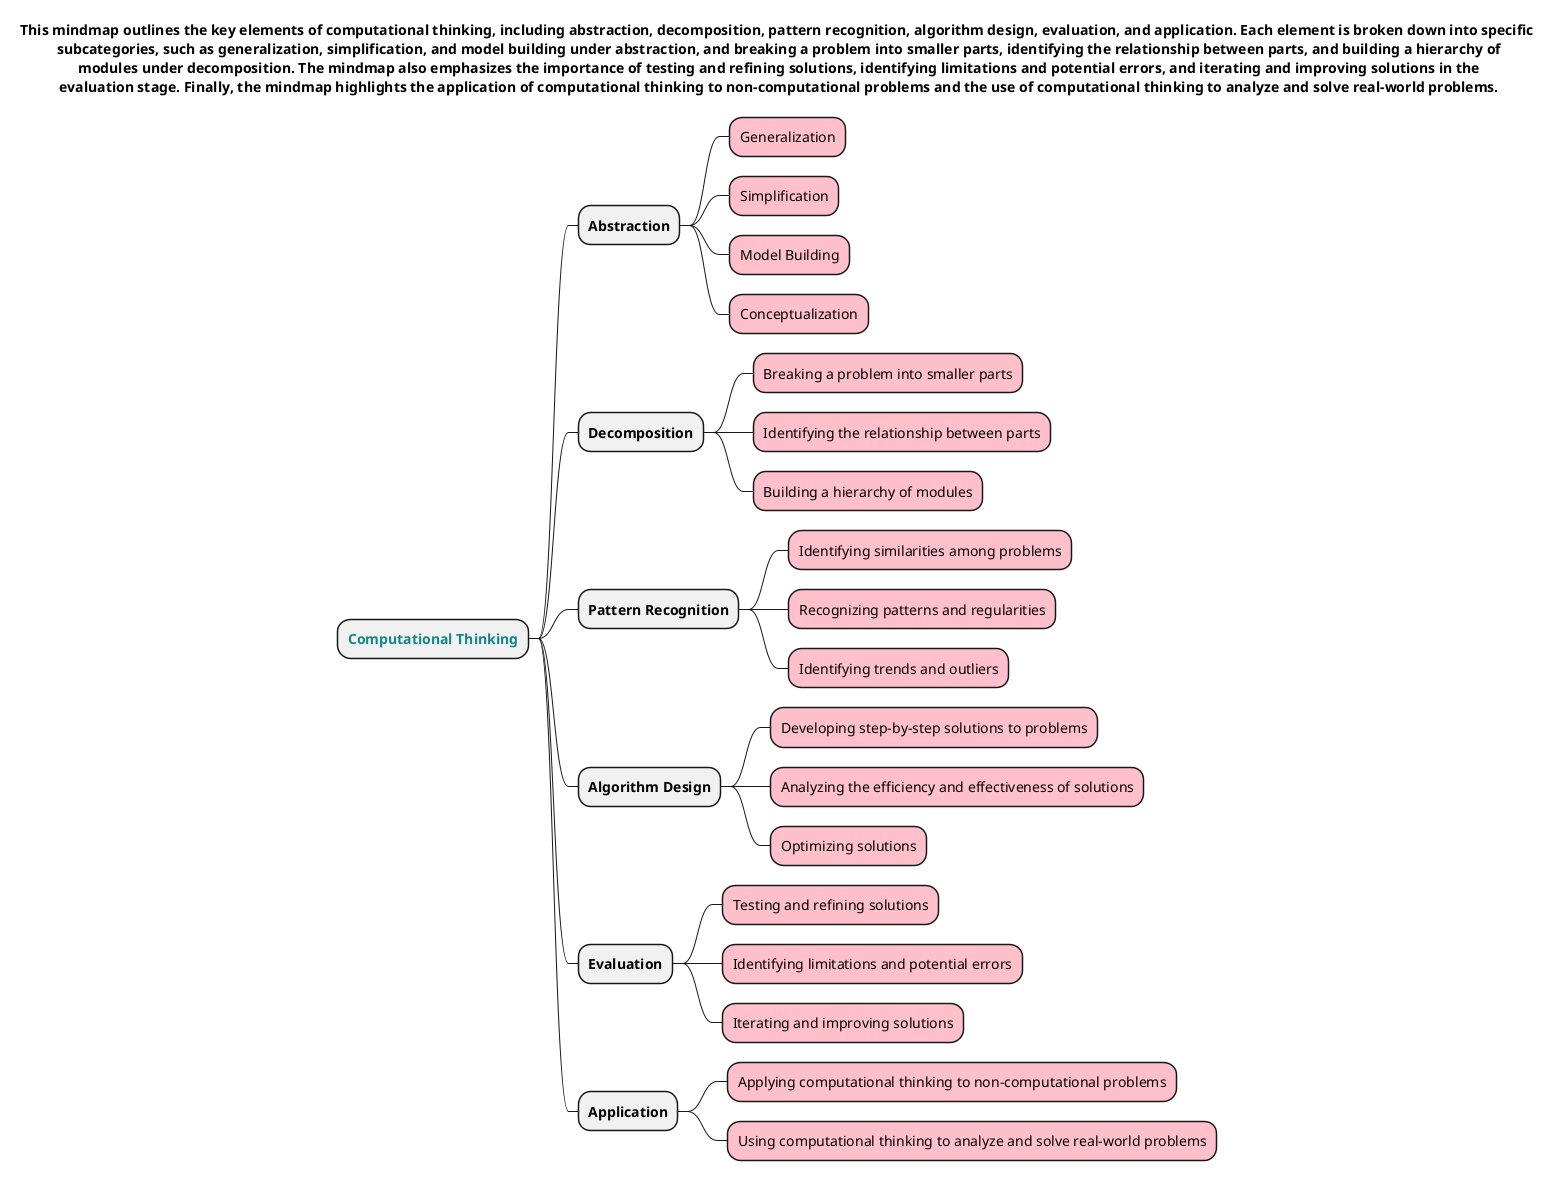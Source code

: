 @startmindmap
title This mindmap outlines the key elements of computational thinking, including abstraction, decomposition, pattern recognition, algorithm design, evaluation, and application. Each element is broken down into specific\n subcategories, such as generalization, simplification, and model building under abstraction, and breaking a problem into smaller parts, identifying the relationship between parts, and building a hierarchy of\n modules under decomposition. The mindmap also emphasizes the importance of testing and refining solutions, identifying limitations and potential errors, and iterating and improving solutions in the\n evaluation stage. Finally, the mindmap highlights the application of computational thinking to non-computational problems and the use of computational thinking to analyze and solve real-world problems.





* <color #118888>**Computational Thinking**</color>
** **Abstraction**
***[#pink] Generalization
***[#pink] Simplification
***[#pink] Model Building
***[#pink] Conceptualization
** **Decomposition**
***[#pink] Breaking a problem into smaller parts
***[#pink] Identifying the relationship between parts
***[#pink] Building a hierarchy of modules
** **Pattern Recognition**
***[#pink] Identifying similarities among problems
***[#pink] Recognizing patterns and regularities
***[#pink] Identifying trends and outliers
** **Algorithm Design**
***[#pink] Developing step-by-step solutions to problems
***[#pink] Analyzing the efficiency and effectiveness of solutions
***[#pink] Optimizing solutions
** **Evaluation**
***[#pink] Testing and refining solutions
***[#pink] Identifying limitations and potential errors
***[#pink] Iterating and improving solutions
** **Application**
***[#pink] Applying computational thinking to non-computational problems
***[#pink] Using computational thinking to analyze and solve real-world problems
@endmindmap
